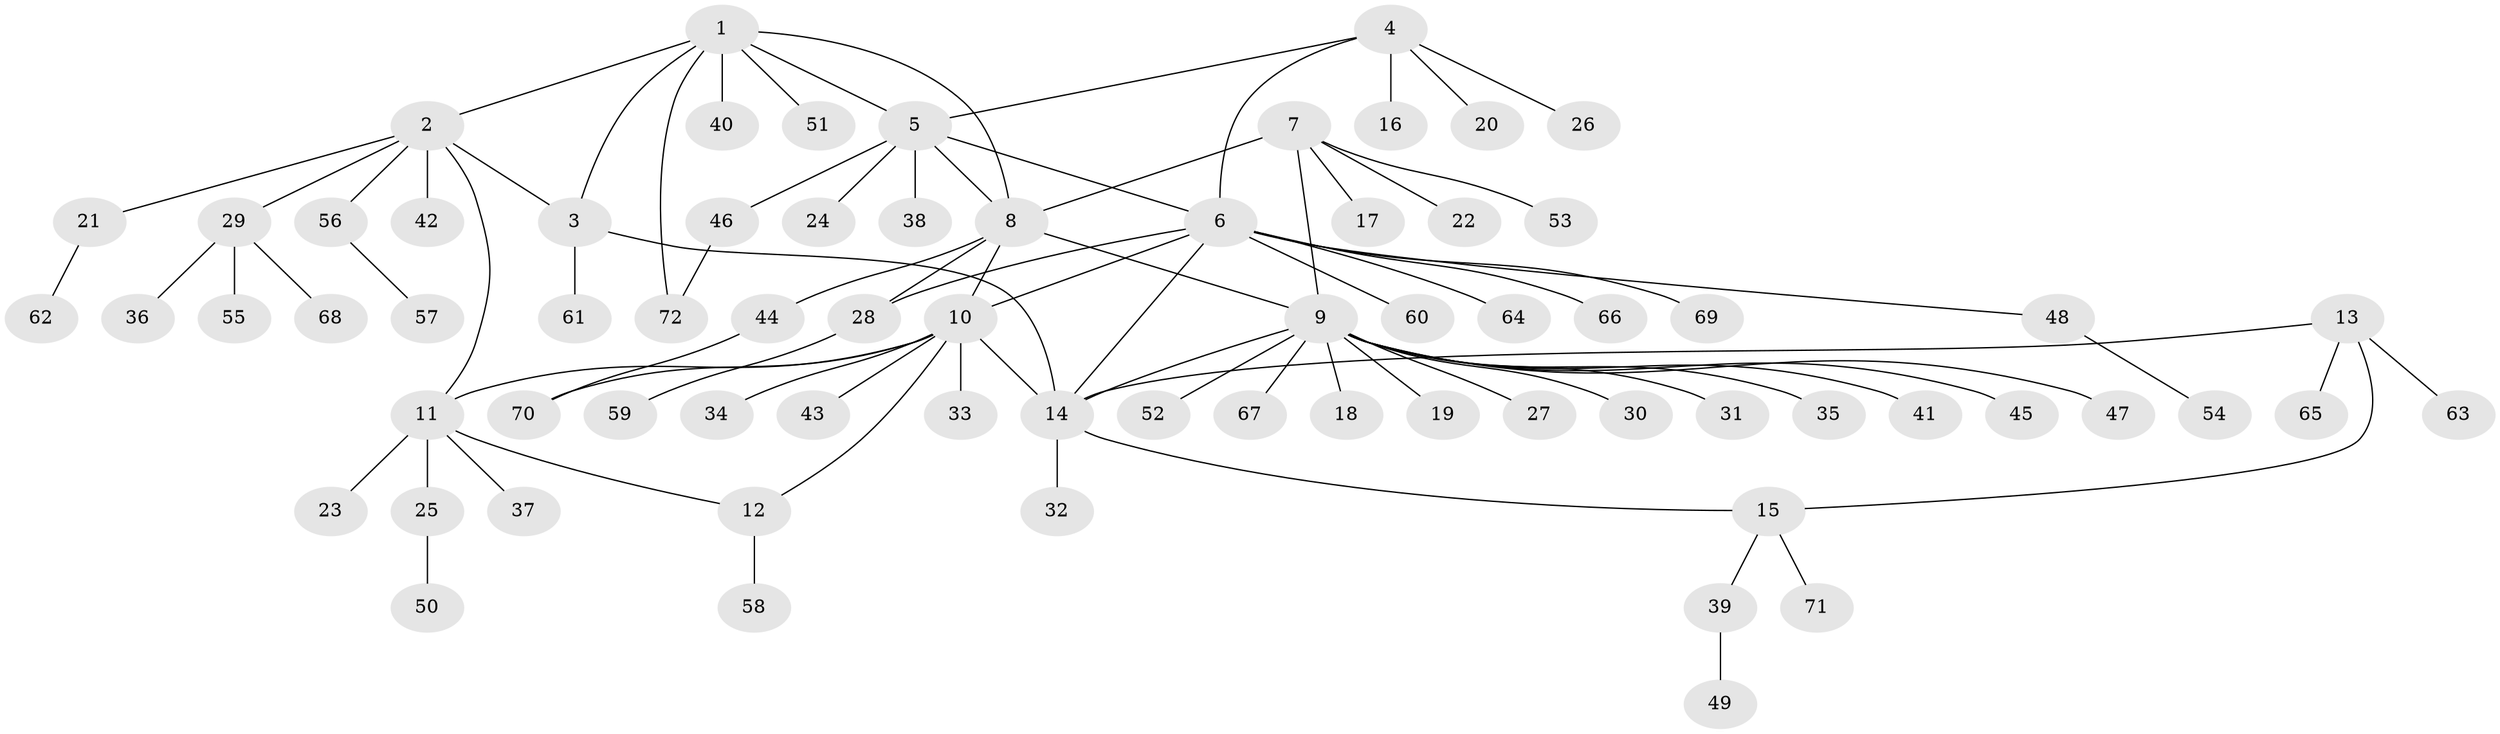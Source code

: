 // coarse degree distribution, {6: 0.1111111111111111, 4: 0.08333333333333333, 11: 0.027777777777777776, 10: 0.027777777777777776, 3: 0.05555555555555555, 2: 0.1111111111111111, 1: 0.5833333333333334}
// Generated by graph-tools (version 1.1) at 2025/19/03/04/25 18:19:28]
// undirected, 72 vertices, 85 edges
graph export_dot {
graph [start="1"]
  node [color=gray90,style=filled];
  1;
  2;
  3;
  4;
  5;
  6;
  7;
  8;
  9;
  10;
  11;
  12;
  13;
  14;
  15;
  16;
  17;
  18;
  19;
  20;
  21;
  22;
  23;
  24;
  25;
  26;
  27;
  28;
  29;
  30;
  31;
  32;
  33;
  34;
  35;
  36;
  37;
  38;
  39;
  40;
  41;
  42;
  43;
  44;
  45;
  46;
  47;
  48;
  49;
  50;
  51;
  52;
  53;
  54;
  55;
  56;
  57;
  58;
  59;
  60;
  61;
  62;
  63;
  64;
  65;
  66;
  67;
  68;
  69;
  70;
  71;
  72;
  1 -- 2;
  1 -- 3;
  1 -- 5;
  1 -- 8;
  1 -- 40;
  1 -- 51;
  1 -- 72;
  2 -- 3;
  2 -- 11;
  2 -- 21;
  2 -- 29;
  2 -- 42;
  2 -- 56;
  3 -- 14;
  3 -- 61;
  4 -- 5;
  4 -- 6;
  4 -- 16;
  4 -- 20;
  4 -- 26;
  5 -- 6;
  5 -- 8;
  5 -- 24;
  5 -- 38;
  5 -- 46;
  6 -- 10;
  6 -- 14;
  6 -- 28;
  6 -- 48;
  6 -- 60;
  6 -- 64;
  6 -- 66;
  6 -- 69;
  7 -- 8;
  7 -- 9;
  7 -- 17;
  7 -- 22;
  7 -- 53;
  8 -- 9;
  8 -- 10;
  8 -- 28;
  8 -- 44;
  9 -- 14;
  9 -- 18;
  9 -- 19;
  9 -- 27;
  9 -- 30;
  9 -- 31;
  9 -- 35;
  9 -- 41;
  9 -- 45;
  9 -- 47;
  9 -- 52;
  9 -- 67;
  10 -- 11;
  10 -- 12;
  10 -- 14;
  10 -- 33;
  10 -- 34;
  10 -- 43;
  10 -- 70;
  11 -- 12;
  11 -- 23;
  11 -- 25;
  11 -- 37;
  12 -- 58;
  13 -- 14;
  13 -- 15;
  13 -- 63;
  13 -- 65;
  14 -- 15;
  14 -- 32;
  15 -- 39;
  15 -- 71;
  21 -- 62;
  25 -- 50;
  28 -- 59;
  29 -- 36;
  29 -- 55;
  29 -- 68;
  39 -- 49;
  44 -- 70;
  46 -- 72;
  48 -- 54;
  56 -- 57;
}
